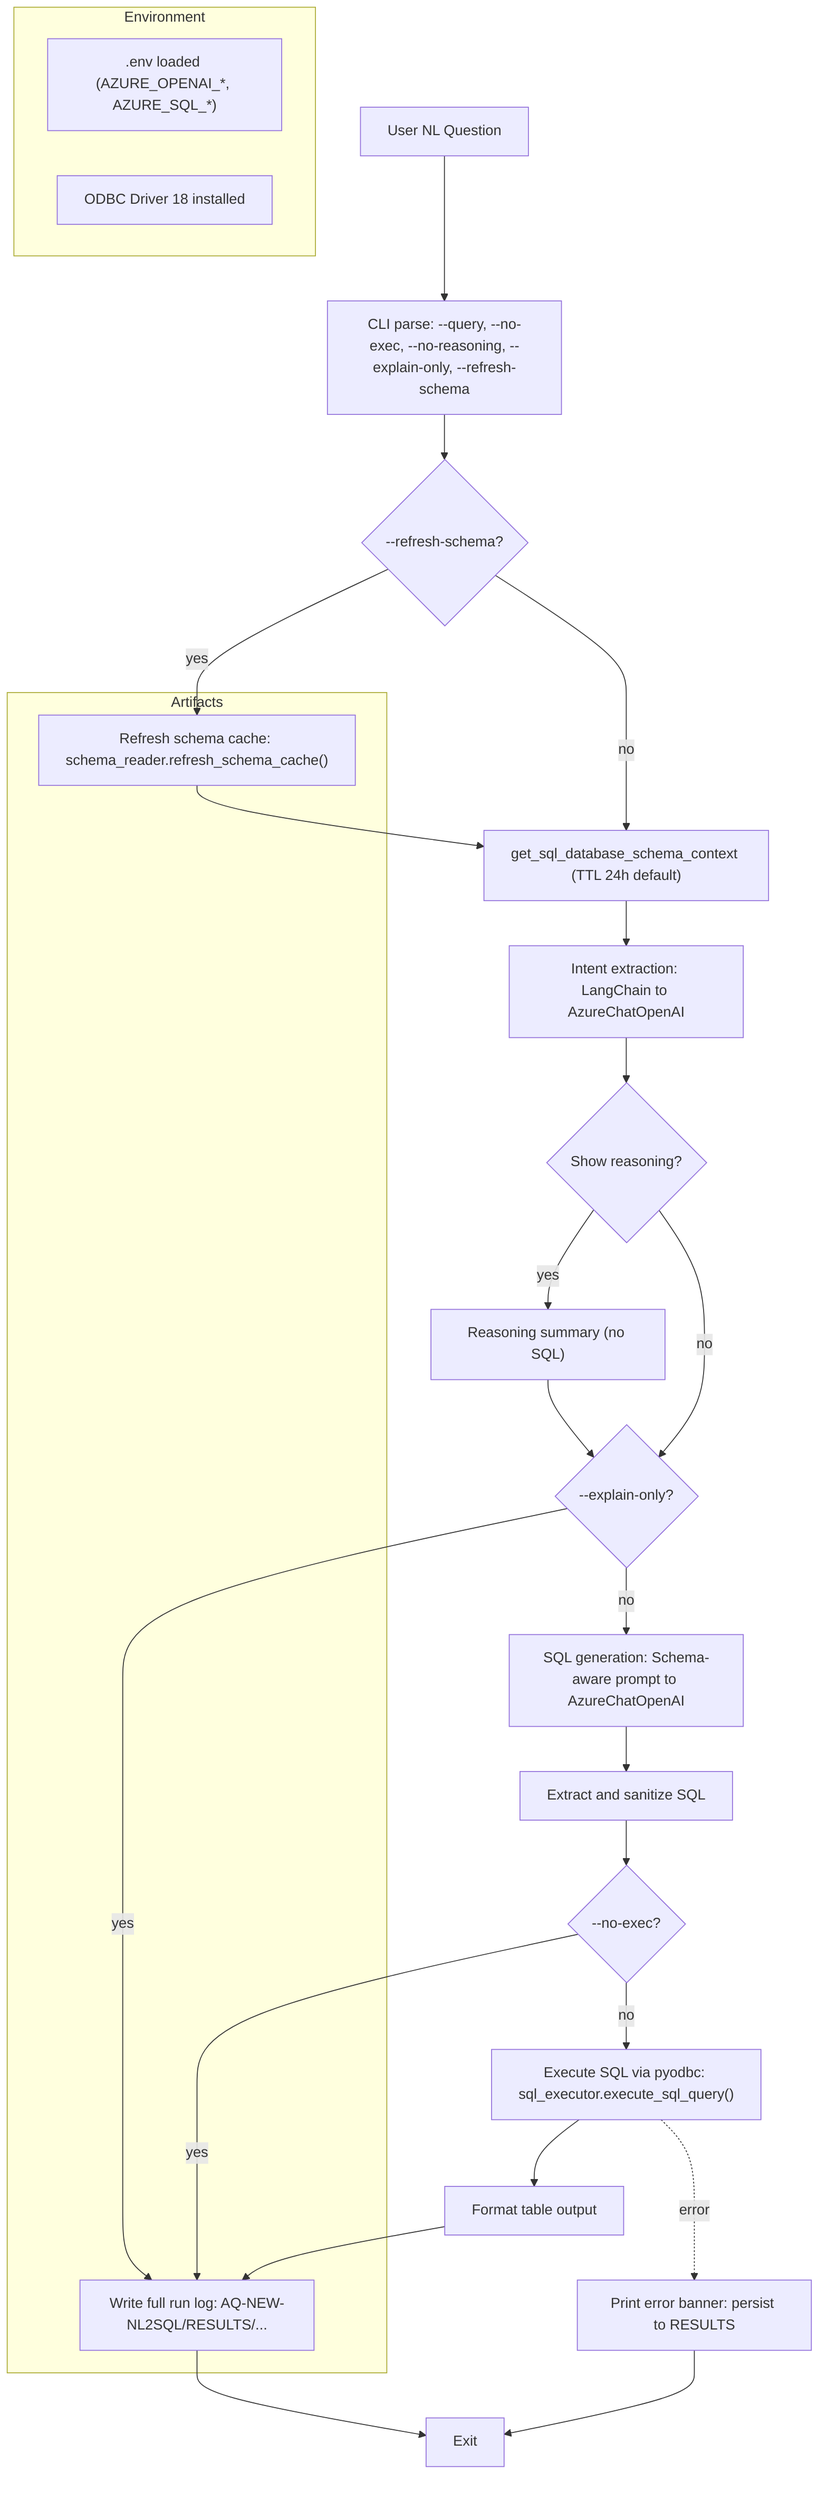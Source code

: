 flowchart TD
  %% Entry
  A[User NL Question] --> B["CLI parse: --query, --no-exec, --no-reasoning, --explain-only, --refresh-schema"]

  %% Environment
  subgraph ENV[Environment]
    E1[".env loaded (AZURE_OPENAI_*, AZURE_SQL_*)"]
    E2["ODBC Driver 18 installed"]
  end

  B --> C{--refresh-schema?}
  C -- yes --> C1["Refresh schema cache: schema_reader.refresh_schema_cache()"]
  C -- no --> D
  C1 --> D

  D["get_sql_database_schema_context (TTL 24h default)"] --> E["Intent extraction: LangChain to AzureChatOpenAI"]

  E --> F{Show reasoning?}
  F -- yes --> G["Reasoning summary (no SQL)"]
  G --> H{--explain-only?}
  F -- no --> H

  H -- yes --> XLOG["Persist banners + reasoning: RESULTS/*.txt"] --> Z[Exit]
  H -- no --> I["SQL generation: Schema-aware prompt to AzureChatOpenAI"]

  I --> J["Extract and sanitize SQL"]
  J --> K{--no-exec?}
  K -- yes --> XLOG
  K -- no --> L["Execute SQL via pyodbc: sql_executor.execute_sql_query()"]
  L --> M["Format table output"]
  M --> XLOG

  subgraph ARTIFACTS[Artifacts]
    XLOG["Write full run log: AQ-NEW-NL2SQL/RESULTS/..."]
    C1
  end

  %% Errors
  L -. error .-> ER["Print error banner: persist to RESULTS"] --> Z